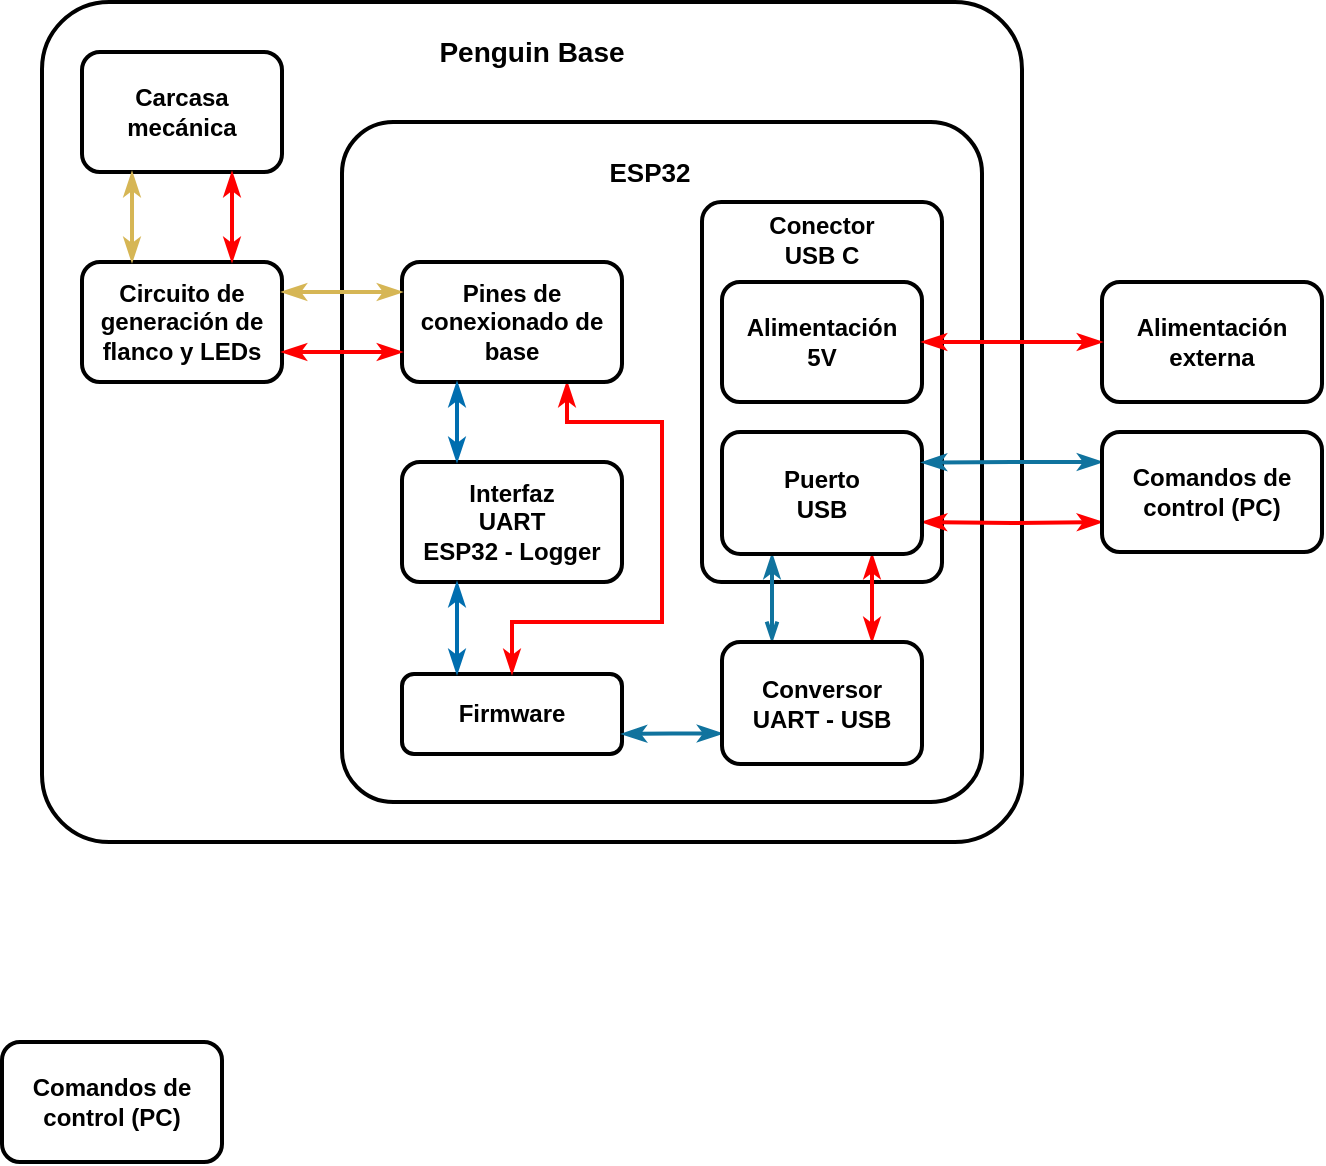 <mxfile version="22.0.2" type="device">
  <diagram name="Page-1" id="AZl5n2Z-xv-6YmWAkerQ">
    <mxGraphModel dx="1050" dy="542" grid="1" gridSize="10" guides="1" tooltips="1" connect="1" arrows="1" fold="1" page="1" pageScale="1" pageWidth="827" pageHeight="1169" math="0" shadow="0">
      <root>
        <mxCell id="0" />
        <mxCell id="1" parent="0" />
        <mxCell id="QTVVxxZJfvImXtELBVtT-2" value="" style="rounded=1;whiteSpace=wrap;html=1;arcSize=8;fillColor=none;strokeWidth=2;" parent="1" vertex="1">
          <mxGeometry x="140" y="160" width="490" height="420" as="geometry" />
        </mxCell>
        <mxCell id="9Rn9oVYCQtDBo2JNrY6k-44" value="" style="rounded=1;whiteSpace=wrap;html=1;arcSize=8;fillColor=none;strokeWidth=2;" parent="1" vertex="1">
          <mxGeometry x="290" y="220" width="320" height="340" as="geometry" />
        </mxCell>
        <mxCell id="sC3Ns5Q0KhSRSVjvUjOD-1" value="" style="rounded=1;whiteSpace=wrap;html=1;arcSize=8;fillColor=none;strokeWidth=2;" vertex="1" parent="1">
          <mxGeometry x="470" y="260" width="120" height="190" as="geometry" />
        </mxCell>
        <mxCell id="sC3Ns5Q0KhSRSVjvUjOD-9" style="edgeStyle=orthogonalEdgeStyle;rounded=0;orthogonalLoop=1;jettySize=auto;html=1;entryX=0;entryY=0.75;entryDx=0;entryDy=0;endArrow=classicThin;endFill=1;startArrow=classicThin;startFill=1;strokeWidth=2;fillColor=#fad9d5;strokeColor=#ff0000;" edge="1" parent="1" target="sC3Ns5Q0KhSRSVjvUjOD-8">
          <mxGeometry relative="1" as="geometry">
            <mxPoint x="580" y="420" as="sourcePoint" />
          </mxGeometry>
        </mxCell>
        <mxCell id="sC3Ns5Q0KhSRSVjvUjOD-14" style="edgeStyle=orthogonalEdgeStyle;rounded=0;orthogonalLoop=1;jettySize=auto;html=1;exitX=0.25;exitY=1;exitDx=0;exitDy=0;entryX=0.25;entryY=0;entryDx=0;entryDy=0;startArrow=classicThin;startFill=1;endArrow=openThin;endFill=0;fillColor=#b1ddf0;strokeColor=#10739e;strokeWidth=2;" edge="1" parent="1" source="9Rn9oVYCQtDBo2JNrY6k-2" target="sC3Ns5Q0KhSRSVjvUjOD-12">
          <mxGeometry relative="1" as="geometry" />
        </mxCell>
        <mxCell id="sC3Ns5Q0KhSRSVjvUjOD-15" style="edgeStyle=orthogonalEdgeStyle;rounded=0;orthogonalLoop=1;jettySize=auto;html=1;exitX=0.75;exitY=1;exitDx=0;exitDy=0;entryX=0.75;entryY=0;entryDx=0;entryDy=0;startArrow=classicThin;startFill=1;endArrow=classicThin;endFill=1;strokeWidth=2;strokeColor=#ff0000;" edge="1" parent="1" source="9Rn9oVYCQtDBo2JNrY6k-2" target="sC3Ns5Q0KhSRSVjvUjOD-12">
          <mxGeometry relative="1" as="geometry" />
        </mxCell>
        <mxCell id="9Rn9oVYCQtDBo2JNrY6k-2" value="&lt;b&gt;Puerto&lt;br&gt;USB&lt;br&gt;&lt;/b&gt;" style="rounded=1;whiteSpace=wrap;html=1;fillColor=none;strokeWidth=2;" parent="1" vertex="1">
          <mxGeometry x="480" y="375" width="100" height="61" as="geometry" />
        </mxCell>
        <mxCell id="9Rn9oVYCQtDBo2JNrY6k-4" value="&lt;b&gt;Interfaz&lt;br&gt;UART&lt;br&gt;ESP32 - Logger&lt;br&gt;&lt;/b&gt;" style="rounded=1;whiteSpace=wrap;html=1;fillColor=none;strokeWidth=2;" parent="1" vertex="1">
          <mxGeometry x="320" y="390" width="110" height="60" as="geometry" />
        </mxCell>
        <mxCell id="9Rn9oVYCQtDBo2JNrY6k-6" value="&lt;b&gt;Firmware&lt;/b&gt;" style="rounded=1;whiteSpace=wrap;html=1;fillColor=none;strokeWidth=2;" parent="1" vertex="1">
          <mxGeometry x="320" y="496" width="110" height="40" as="geometry" />
        </mxCell>
        <mxCell id="9Rn9oVYCQtDBo2JNrY6k-7" value="&lt;b&gt;Alimentación&lt;br&gt;5V&lt;br&gt;&lt;/b&gt;" style="rounded=1;whiteSpace=wrap;html=1;fillColor=none;strokeWidth=2;" parent="1" vertex="1">
          <mxGeometry x="480" y="300" width="100" height="60" as="geometry" />
        </mxCell>
        <mxCell id="9Rn9oVYCQtDBo2JNrY6k-8" value="ESP32" style="text;html=1;strokeColor=none;fillColor=none;align=center;verticalAlign=middle;whiteSpace=wrap;rounded=0;fontStyle=1;fontSize=13;" parent="1" vertex="1">
          <mxGeometry x="414" y="230" width="60" height="30" as="geometry" />
        </mxCell>
        <mxCell id="9Rn9oVYCQtDBo2JNrY6k-9" value="Alimentación externa" style="rounded=1;whiteSpace=wrap;html=1;fontStyle=1;fillColor=none;strokeWidth=2;" parent="1" vertex="1">
          <mxGeometry x="670" y="300" width="110" height="60" as="geometry" />
        </mxCell>
        <mxCell id="gq82XVnaDERFkmPNpvWh-17" value="" style="endArrow=classicThin;startArrow=classicThin;html=1;rounded=0;fillColor=#e51400;strokeColor=#ff0000;exitX=0;exitY=0.5;exitDx=0;exitDy=0;strokeWidth=2;startFill=1;endFill=1;entryX=1;entryY=0.5;entryDx=0;entryDy=0;" parent="1" source="9Rn9oVYCQtDBo2JNrY6k-9" edge="1" target="9Rn9oVYCQtDBo2JNrY6k-7">
          <mxGeometry width="50" height="50" relative="1" as="geometry">
            <mxPoint x="580" y="299.66" as="sourcePoint" />
            <mxPoint x="580" y="300" as="targetPoint" />
            <Array as="points" />
          </mxGeometry>
        </mxCell>
        <mxCell id="sC3Ns5Q0KhSRSVjvUjOD-10" style="edgeStyle=orthogonalEdgeStyle;rounded=0;orthogonalLoop=1;jettySize=auto;html=1;exitX=0.75;exitY=1;exitDx=0;exitDy=0;entryX=0.5;entryY=0;entryDx=0;entryDy=0;startArrow=classicThin;startFill=1;endArrow=classicThin;endFill=1;strokeWidth=2;strokeColor=#FF0000;" edge="1" parent="1" source="gq82XVnaDERFkmPNpvWh-21" target="9Rn9oVYCQtDBo2JNrY6k-6">
          <mxGeometry relative="1" as="geometry">
            <Array as="points">
              <mxPoint x="403" y="370" />
              <mxPoint x="450" y="370" />
              <mxPoint x="450" y="470" />
              <mxPoint x="375" y="470" />
            </Array>
          </mxGeometry>
        </mxCell>
        <mxCell id="gq82XVnaDERFkmPNpvWh-21" value="&lt;b&gt;Pines de conexionado de base&lt;br&gt;&lt;/b&gt;" style="rounded=1;whiteSpace=wrap;html=1;fillColor=none;strokeWidth=2;" parent="1" vertex="1">
          <mxGeometry x="320" y="290" width="110" height="60" as="geometry" />
        </mxCell>
        <mxCell id="QTVVxxZJfvImXtELBVtT-3" value="&lt;font style=&quot;font-size: 14px;&quot;&gt;Penguin Base&lt;/font&gt;" style="text;html=1;strokeColor=none;fillColor=none;align=center;verticalAlign=middle;whiteSpace=wrap;rounded=0;fontStyle=1;fontSize=13;" parent="1" vertex="1">
          <mxGeometry x="330" y="170" width="110" height="30" as="geometry" />
        </mxCell>
        <mxCell id="QTVVxxZJfvImXtELBVtT-5" value="&lt;b&gt;Circuito de generación de flanco y LEDs&lt;br&gt;&lt;/b&gt;" style="rounded=1;whiteSpace=wrap;html=1;fillColor=none;strokeWidth=2;" parent="1" vertex="1">
          <mxGeometry x="160" y="290" width="100" height="60" as="geometry" />
        </mxCell>
        <mxCell id="QTVVxxZJfvImXtELBVtT-6" value="&lt;b&gt;Carcasa mecánica&lt;br&gt;&lt;/b&gt;" style="rounded=1;whiteSpace=wrap;html=1;fillColor=none;strokeWidth=2;" parent="1" vertex="1">
          <mxGeometry x="160" y="185" width="100" height="60" as="geometry" />
        </mxCell>
        <mxCell id="QTVVxxZJfvImXtELBVtT-9" value="Comandos de control (PC)" style="rounded=1;whiteSpace=wrap;html=1;fontStyle=1;fillColor=none;strokeWidth=2;" parent="1" vertex="1">
          <mxGeometry x="120" y="680" width="110" height="60" as="geometry" />
        </mxCell>
        <mxCell id="QTVVxxZJfvImXtELBVtT-11" value="" style="endArrow=classicThin;startArrow=classicThin;html=1;rounded=0;fillColor=#e3c800;strokeColor=#d6b655;entryX=1;entryY=0.25;entryDx=0;entryDy=0;strokeWidth=2;exitX=0;exitY=0.25;exitDx=0;exitDy=0;edgeStyle=orthogonalEdgeStyle;startFill=1;endFill=1;" parent="1" source="gq82XVnaDERFkmPNpvWh-21" target="QTVVxxZJfvImXtELBVtT-5" edge="1">
          <mxGeometry width="50" height="50" relative="1" as="geometry">
            <mxPoint x="310" y="305" as="sourcePoint" />
            <mxPoint x="329" y="420" as="targetPoint" />
          </mxGeometry>
        </mxCell>
        <mxCell id="QTVVxxZJfvImXtELBVtT-20" value="" style="endArrow=classicThin;startArrow=classicThin;html=1;rounded=0;fillColor=#e51400;strokeColor=#ff0000;strokeWidth=2;entryX=0.75;entryY=1;entryDx=0;entryDy=0;exitX=0.75;exitY=0;exitDx=0;exitDy=0;startFill=1;endFill=1;" parent="1" source="QTVVxxZJfvImXtELBVtT-5" target="QTVVxxZJfvImXtELBVtT-6" edge="1">
          <mxGeometry width="50" height="50" relative="1" as="geometry">
            <mxPoint x="650" y="225" as="sourcePoint" />
            <mxPoint x="570" y="225" as="targetPoint" />
            <Array as="points" />
          </mxGeometry>
        </mxCell>
        <mxCell id="QTVVxxZJfvImXtELBVtT-21" value="" style="endArrow=classicThin;startArrow=classicThin;html=1;rounded=0;fillColor=#e3c800;strokeColor=#d6b655;entryX=0.25;entryY=0;entryDx=0;entryDy=0;strokeWidth=2;exitX=0.25;exitY=1;exitDx=0;exitDy=0;startFill=1;endFill=1;" parent="1" source="QTVVxxZJfvImXtELBVtT-6" target="QTVVxxZJfvImXtELBVtT-5" edge="1">
          <mxGeometry width="50" height="50" relative="1" as="geometry">
            <mxPoint x="320" y="355" as="sourcePoint" />
            <mxPoint x="270" y="355" as="targetPoint" />
            <Array as="points" />
          </mxGeometry>
        </mxCell>
        <mxCell id="QTVVxxZJfvImXtELBVtT-23" value="" style="endArrow=classicThin;startArrow=classicThin;html=1;rounded=0;entryX=0.25;entryY=0;entryDx=0;entryDy=0;exitX=0.25;exitY=1;exitDx=0;exitDy=0;fillColor=#dae8fc;strokeColor=#006eaf;strokeWidth=2;edgeStyle=orthogonalEdgeStyle;endFill=1;startFill=1;" parent="1" source="gq82XVnaDERFkmPNpvWh-21" target="9Rn9oVYCQtDBo2JNrY6k-4" edge="1">
          <mxGeometry width="50" height="50" relative="1" as="geometry">
            <mxPoint x="500" y="375" as="sourcePoint" />
            <mxPoint x="399" y="340" as="targetPoint" />
          </mxGeometry>
        </mxCell>
        <mxCell id="QTVVxxZJfvImXtELBVtT-24" value="" style="endArrow=classicThin;startArrow=classicThin;html=1;rounded=0;fillColor=#e51400;strokeColor=#ff0000;strokeWidth=2;entryX=0;entryY=0.75;entryDx=0;entryDy=0;exitX=1;exitY=0.75;exitDx=0;exitDy=0;startFill=1;endFill=1;" parent="1" source="QTVVxxZJfvImXtELBVtT-5" target="gq82XVnaDERFkmPNpvWh-21" edge="1">
          <mxGeometry width="50" height="50" relative="1" as="geometry">
            <mxPoint x="220" y="300" as="sourcePoint" />
            <mxPoint x="310" y="335" as="targetPoint" />
            <Array as="points" />
          </mxGeometry>
        </mxCell>
        <mxCell id="sC3Ns5Q0KhSRSVjvUjOD-3" value="&lt;b&gt;Conector USB C&lt;/b&gt;" style="text;html=1;strokeColor=none;fillColor=none;align=center;verticalAlign=middle;whiteSpace=wrap;rounded=0;" vertex="1" parent="1">
          <mxGeometry x="500" y="264" width="60" height="30" as="geometry" />
        </mxCell>
        <mxCell id="sC3Ns5Q0KhSRSVjvUjOD-6" value="" style="endArrow=classicThin;startArrow=classicThin;html=1;rounded=0;entryX=0.25;entryY=0;entryDx=0;entryDy=0;exitX=0.25;exitY=1;exitDx=0;exitDy=0;fillColor=#dae8fc;strokeColor=#006eaf;strokeWidth=2;edgeStyle=orthogonalEdgeStyle;startFill=1;endFill=1;" edge="1" parent="1" source="9Rn9oVYCQtDBo2JNrY6k-4" target="9Rn9oVYCQtDBo2JNrY6k-6">
          <mxGeometry width="50" height="50" relative="1" as="geometry">
            <mxPoint x="358" y="360" as="sourcePoint" />
            <mxPoint x="358" y="400" as="targetPoint" />
          </mxGeometry>
        </mxCell>
        <mxCell id="sC3Ns5Q0KhSRSVjvUjOD-11" style="edgeStyle=orthogonalEdgeStyle;rounded=0;orthogonalLoop=1;jettySize=auto;html=1;exitX=0;exitY=0.25;exitDx=0;exitDy=0;entryX=1;entryY=0.25;entryDx=0;entryDy=0;startArrow=classicThin;startFill=1;endArrow=classicThin;endFill=1;strokeWidth=2;strokeColor=#10739e;fillColor=#b1ddf0;" edge="1" parent="1" source="sC3Ns5Q0KhSRSVjvUjOD-8" target="9Rn9oVYCQtDBo2JNrY6k-2">
          <mxGeometry relative="1" as="geometry" />
        </mxCell>
        <mxCell id="sC3Ns5Q0KhSRSVjvUjOD-8" value="Comandos de control (PC)" style="rounded=1;whiteSpace=wrap;html=1;fontStyle=1;fillColor=none;strokeWidth=2;" vertex="1" parent="1">
          <mxGeometry x="670" y="375" width="110" height="60" as="geometry" />
        </mxCell>
        <mxCell id="sC3Ns5Q0KhSRSVjvUjOD-13" style="edgeStyle=orthogonalEdgeStyle;rounded=0;orthogonalLoop=1;jettySize=auto;html=1;exitX=0;exitY=0.75;exitDx=0;exitDy=0;entryX=1;entryY=0.75;entryDx=0;entryDy=0;endArrow=classicThin;endFill=1;startArrow=classicThin;startFill=1;strokeWidth=2;fillColor=#b1ddf0;strokeColor=#10739e;" edge="1" parent="1" source="sC3Ns5Q0KhSRSVjvUjOD-12" target="9Rn9oVYCQtDBo2JNrY6k-6">
          <mxGeometry relative="1" as="geometry" />
        </mxCell>
        <mxCell id="sC3Ns5Q0KhSRSVjvUjOD-12" value="&lt;b&gt;Conversor&lt;br&gt;UART&amp;nbsp;- USB&lt;br&gt;&lt;/b&gt;" style="rounded=1;whiteSpace=wrap;html=1;fillColor=none;strokeWidth=2;" vertex="1" parent="1">
          <mxGeometry x="480" y="480" width="100" height="61" as="geometry" />
        </mxCell>
      </root>
    </mxGraphModel>
  </diagram>
</mxfile>
